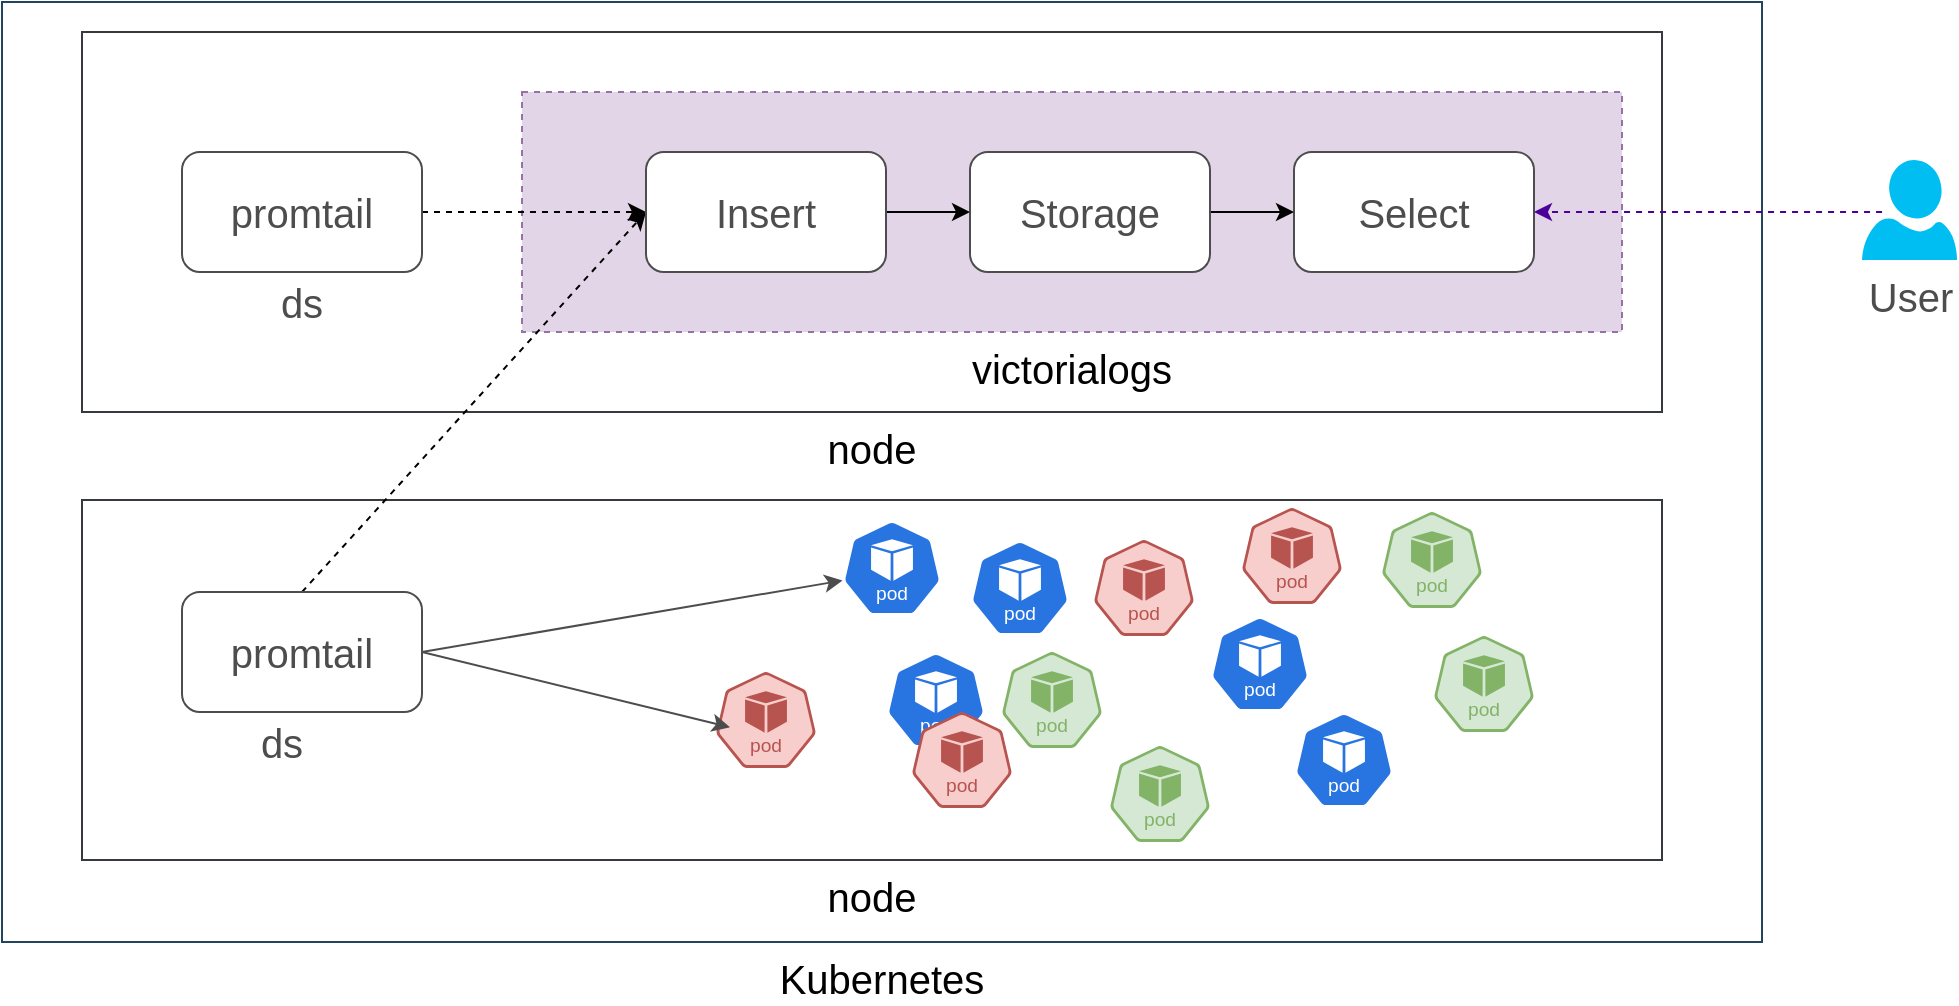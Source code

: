 <mxfile version="26.1.3">
  <diagram name="Page-1" id="2RwBSwlChWgLmfvyJ2yR">
    <mxGraphModel dx="1494" dy="607" grid="0" gridSize="10" guides="1" tooltips="1" connect="1" arrows="1" fold="1" page="1" pageScale="1" pageWidth="1100" pageHeight="850" math="0" shadow="0">
      <root>
        <mxCell id="0" />
        <mxCell id="1" parent="0" />
        <mxCell id="ehVqMPbxieoHPZxiJAn3-7" value="Kubernetes" style="rounded=0;whiteSpace=wrap;html=1;strokeColor=#23445d;fontSize=20;labelPosition=center;verticalLabelPosition=bottom;align=center;verticalAlign=top;fillColor=none;" vertex="1" parent="1">
          <mxGeometry x="70" y="5" width="880" height="470" as="geometry" />
        </mxCell>
        <mxCell id="ehVqMPbxieoHPZxiJAn3-6" value="node" style="rounded=0;whiteSpace=wrap;html=1;strokeColor=#36393d;fontSize=20;labelPosition=center;verticalLabelPosition=bottom;align=center;verticalAlign=top;fillColor=none;" vertex="1" parent="1">
          <mxGeometry x="110" y="20" width="790" height="190" as="geometry" />
        </mxCell>
        <mxCell id="ehVqMPbxieoHPZxiJAn3-5" value="victorialogs" style="rounded=0;whiteSpace=wrap;html=1;strokeColor=#9673a6;fontSize=20;labelPosition=center;verticalLabelPosition=bottom;align=center;verticalAlign=top;dashed=1;fillColor=#e1d5e7;" vertex="1" parent="1">
          <mxGeometry x="330" y="50" width="550" height="120" as="geometry" />
        </mxCell>
        <mxCell id="ehVqMPbxieoHPZxiJAn3-1" value="Select" style="rounded=1;whiteSpace=wrap;html=1;strokeColor=#4D4D4D;fontSize=20;fontColor=#4D4D4D;" vertex="1" parent="1">
          <mxGeometry x="716" y="80" width="120" height="60" as="geometry" />
        </mxCell>
        <mxCell id="ehVqMPbxieoHPZxiJAn3-3" style="rounded=0;orthogonalLoop=1;jettySize=auto;html=1;exitX=1;exitY=0.5;exitDx=0;exitDy=0;fontFamily=Helvetica;fontSize=20;fontColor=#4D4D4D;entryX=0;entryY=0.5;entryDx=0;entryDy=0;dashed=1;" edge="1" parent="1" source="ehVqMPbxieoHPZxiJAn3-2" target="ehVqMPbxieoHPZxiJAn3-11">
          <mxGeometry relative="1" as="geometry" />
        </mxCell>
        <mxCell id="ehVqMPbxieoHPZxiJAn3-2" value="promtail" style="rounded=1;whiteSpace=wrap;html=1;strokeColor=#4D4D4D;fontSize=20;fontColor=#4D4D4D;" vertex="1" parent="1">
          <mxGeometry x="160" y="80" width="120" height="60" as="geometry" />
        </mxCell>
        <mxCell id="ehVqMPbxieoHPZxiJAn3-13" style="edgeStyle=orthogonalEdgeStyle;rounded=0;orthogonalLoop=1;jettySize=auto;html=1;exitX=1;exitY=0.5;exitDx=0;exitDy=0;fontFamily=Helvetica;fontSize=20;fontColor=#4D4D4D;" edge="1" parent="1" source="ehVqMPbxieoHPZxiJAn3-4" target="ehVqMPbxieoHPZxiJAn3-1">
          <mxGeometry relative="1" as="geometry" />
        </mxCell>
        <mxCell id="ehVqMPbxieoHPZxiJAn3-4" value="Storage" style="rounded=1;whiteSpace=wrap;html=1;strokeColor=#4D4D4D;fontSize=20;fontColor=#4D4D4D;" vertex="1" parent="1">
          <mxGeometry x="554" y="80" width="120" height="60" as="geometry" />
        </mxCell>
        <mxCell id="ehVqMPbxieoHPZxiJAn3-8" value="node" style="rounded=0;whiteSpace=wrap;html=1;strokeColor=#36393d;fontSize=20;labelPosition=center;verticalLabelPosition=bottom;align=center;verticalAlign=top;fillColor=none;" vertex="1" parent="1">
          <mxGeometry x="110" y="254" width="790" height="180" as="geometry" />
        </mxCell>
        <mxCell id="ehVqMPbxieoHPZxiJAn3-10" style="rounded=0;orthogonalLoop=1;jettySize=auto;html=1;exitX=0.5;exitY=0;exitDx=0;exitDy=0;entryX=0;entryY=0.5;entryDx=0;entryDy=0;fontFamily=Helvetica;fontSize=20;fontColor=#4D4D4D;dashed=1;" edge="1" parent="1" source="ehVqMPbxieoHPZxiJAn3-9" target="ehVqMPbxieoHPZxiJAn3-11">
          <mxGeometry relative="1" as="geometry" />
        </mxCell>
        <mxCell id="ehVqMPbxieoHPZxiJAn3-9" value="promtail" style="rounded=1;whiteSpace=wrap;html=1;strokeColor=#4D4D4D;fontSize=20;fontColor=#4D4D4D;" vertex="1" parent="1">
          <mxGeometry x="160" y="300" width="120" height="60" as="geometry" />
        </mxCell>
        <mxCell id="ehVqMPbxieoHPZxiJAn3-12" style="edgeStyle=orthogonalEdgeStyle;rounded=0;orthogonalLoop=1;jettySize=auto;html=1;exitX=1;exitY=0.5;exitDx=0;exitDy=0;fontFamily=Helvetica;fontSize=20;fontColor=#4D4D4D;" edge="1" parent="1" source="ehVqMPbxieoHPZxiJAn3-11" target="ehVqMPbxieoHPZxiJAn3-4">
          <mxGeometry relative="1" as="geometry" />
        </mxCell>
        <mxCell id="ehVqMPbxieoHPZxiJAn3-11" value="Insert" style="rounded=1;whiteSpace=wrap;html=1;strokeColor=#4D4D4D;fontSize=20;fontColor=#4D4D4D;" vertex="1" parent="1">
          <mxGeometry x="392" y="80" width="120" height="60" as="geometry" />
        </mxCell>
        <mxCell id="ehVqMPbxieoHPZxiJAn3-14" value="" style="aspect=fixed;sketch=0;html=1;dashed=0;whitespace=wrap;verticalLabelPosition=bottom;verticalAlign=top;fillColor=#2875E2;strokeColor=#ffffff;points=[[0.005,0.63,0],[0.1,0.2,0],[0.9,0.2,0],[0.5,0,0],[0.995,0.63,0],[0.72,0.99,0],[0.5,1,0],[0.28,0.99,0]];shape=mxgraph.kubernetes.icon2;kubernetesLabel=1;prIcon=pod;rounded=0;align=center;fontFamily=Helvetica;fontSize=20;fontColor=#4D4D4D;" vertex="1" parent="1">
          <mxGeometry x="490" y="264" width="50" height="48" as="geometry" />
        </mxCell>
        <mxCell id="ehVqMPbxieoHPZxiJAn3-15" value="" style="aspect=fixed;sketch=0;html=1;dashed=0;whitespace=wrap;verticalLabelPosition=bottom;verticalAlign=top;fillColor=#f8cecc;strokeColor=#b85450;points=[[0.005,0.63,0],[0.1,0.2,0],[0.9,0.2,0],[0.5,0,0],[0.995,0.63,0],[0.72,0.99,0],[0.5,1,0],[0.28,0.99,0]];shape=mxgraph.kubernetes.icon2;kubernetesLabel=1;prIcon=pod;rounded=0;align=center;fontFamily=Helvetica;fontSize=20;" vertex="1" parent="1">
          <mxGeometry x="427" y="340" width="50" height="48" as="geometry" />
        </mxCell>
        <mxCell id="ehVqMPbxieoHPZxiJAn3-16" value="" style="aspect=fixed;sketch=0;html=1;dashed=0;whitespace=wrap;verticalLabelPosition=bottom;verticalAlign=top;fillColor=#d5e8d4;strokeColor=#82b366;points=[[0.005,0.63,0],[0.1,0.2,0],[0.9,0.2,0],[0.5,0,0],[0.995,0.63,0],[0.72,0.99,0],[0.5,1,0],[0.28,0.99,0]];shape=mxgraph.kubernetes.icon2;kubernetesLabel=1;prIcon=pod;rounded=0;align=center;fontFamily=Helvetica;fontSize=20;" vertex="1" parent="1">
          <mxGeometry x="570" y="330" width="50" height="48" as="geometry" />
        </mxCell>
        <mxCell id="ehVqMPbxieoHPZxiJAn3-17" style="rounded=0;orthogonalLoop=1;jettySize=auto;html=1;exitX=1;exitY=0.5;exitDx=0;exitDy=0;entryX=0.005;entryY=0.63;entryDx=0;entryDy=0;entryPerimeter=0;fontFamily=Helvetica;fontSize=20;fontColor=#4D4D4D;strokeColor=#4D4D4D;" edge="1" parent="1" source="ehVqMPbxieoHPZxiJAn3-9" target="ehVqMPbxieoHPZxiJAn3-14">
          <mxGeometry relative="1" as="geometry" />
        </mxCell>
        <mxCell id="ehVqMPbxieoHPZxiJAn3-18" value="" style="aspect=fixed;sketch=0;html=1;dashed=0;whitespace=wrap;verticalLabelPosition=bottom;verticalAlign=top;fillColor=#2875E2;strokeColor=#ffffff;points=[[0.005,0.63,0],[0.1,0.2,0],[0.9,0.2,0],[0.5,0,0],[0.995,0.63,0],[0.72,0.99,0],[0.5,1,0],[0.28,0.99,0]];shape=mxgraph.kubernetes.icon2;kubernetesLabel=1;prIcon=pod;rounded=0;align=center;fontFamily=Helvetica;fontSize=20;fontColor=#4D4D4D;" vertex="1" parent="1">
          <mxGeometry x="674" y="312" width="50" height="48" as="geometry" />
        </mxCell>
        <mxCell id="ehVqMPbxieoHPZxiJAn3-19" value="" style="aspect=fixed;sketch=0;html=1;dashed=0;whitespace=wrap;verticalLabelPosition=bottom;verticalAlign=top;fillColor=#2875E2;strokeColor=#ffffff;points=[[0.005,0.63,0],[0.1,0.2,0],[0.9,0.2,0],[0.5,0,0],[0.995,0.63,0],[0.72,0.99,0],[0.5,1,0],[0.28,0.99,0]];shape=mxgraph.kubernetes.icon2;kubernetesLabel=1;prIcon=pod;rounded=0;align=center;fontFamily=Helvetica;fontSize=20;fontColor=#4D4D4D;" vertex="1" parent="1">
          <mxGeometry x="512" y="330" width="50" height="48" as="geometry" />
        </mxCell>
        <mxCell id="ehVqMPbxieoHPZxiJAn3-20" value="" style="aspect=fixed;sketch=0;html=1;dashed=0;whitespace=wrap;verticalLabelPosition=bottom;verticalAlign=top;fillColor=#2875E2;strokeColor=#ffffff;points=[[0.005,0.63,0],[0.1,0.2,0],[0.9,0.2,0],[0.5,0,0],[0.995,0.63,0],[0.72,0.99,0],[0.5,1,0],[0.28,0.99,0]];shape=mxgraph.kubernetes.icon2;kubernetesLabel=1;prIcon=pod;rounded=0;align=center;fontFamily=Helvetica;fontSize=20;fontColor=#4D4D4D;" vertex="1" parent="1">
          <mxGeometry x="716" y="360" width="50" height="48" as="geometry" />
        </mxCell>
        <mxCell id="ehVqMPbxieoHPZxiJAn3-21" value="" style="aspect=fixed;sketch=0;html=1;dashed=0;whitespace=wrap;verticalLabelPosition=bottom;verticalAlign=top;fillColor=#2875E2;strokeColor=#ffffff;points=[[0.005,0.63,0],[0.1,0.2,0],[0.9,0.2,0],[0.5,0,0],[0.995,0.63,0],[0.72,0.99,0],[0.5,1,0],[0.28,0.99,0]];shape=mxgraph.kubernetes.icon2;kubernetesLabel=1;prIcon=pod;rounded=0;align=center;fontFamily=Helvetica;fontSize=20;fontColor=#4D4D4D;" vertex="1" parent="1">
          <mxGeometry x="554" y="274" width="50" height="48" as="geometry" />
        </mxCell>
        <mxCell id="ehVqMPbxieoHPZxiJAn3-22" value="" style="aspect=fixed;sketch=0;html=1;dashed=0;whitespace=wrap;verticalLabelPosition=bottom;verticalAlign=top;fillColor=#f8cecc;strokeColor=#b85450;points=[[0.005,0.63,0],[0.1,0.2,0],[0.9,0.2,0],[0.5,0,0],[0.995,0.63,0],[0.72,0.99,0],[0.5,1,0],[0.28,0.99,0]];shape=mxgraph.kubernetes.icon2;kubernetesLabel=1;prIcon=pod;rounded=0;align=center;fontFamily=Helvetica;fontSize=20;" vertex="1" parent="1">
          <mxGeometry x="616" y="274" width="50" height="48" as="geometry" />
        </mxCell>
        <mxCell id="ehVqMPbxieoHPZxiJAn3-23" value="" style="aspect=fixed;sketch=0;html=1;dashed=0;whitespace=wrap;verticalLabelPosition=bottom;verticalAlign=top;fillColor=#f8cecc;strokeColor=#b85450;points=[[0.005,0.63,0],[0.1,0.2,0],[0.9,0.2,0],[0.5,0,0],[0.995,0.63,0],[0.72,0.99,0],[0.5,1,0],[0.28,0.99,0]];shape=mxgraph.kubernetes.icon2;kubernetesLabel=1;prIcon=pod;rounded=0;align=center;fontFamily=Helvetica;fontSize=20;" vertex="1" parent="1">
          <mxGeometry x="525" y="360" width="50" height="48" as="geometry" />
        </mxCell>
        <mxCell id="ehVqMPbxieoHPZxiJAn3-24" value="" style="aspect=fixed;sketch=0;html=1;dashed=0;whitespace=wrap;verticalLabelPosition=bottom;verticalAlign=top;fillColor=#f8cecc;strokeColor=#b85450;points=[[0.005,0.63,0],[0.1,0.2,0],[0.9,0.2,0],[0.5,0,0],[0.995,0.63,0],[0.72,0.99,0],[0.5,1,0],[0.28,0.99,0]];shape=mxgraph.kubernetes.icon2;kubernetesLabel=1;prIcon=pod;rounded=0;align=center;fontFamily=Helvetica;fontSize=20;" vertex="1" parent="1">
          <mxGeometry x="690" y="258" width="50" height="48" as="geometry" />
        </mxCell>
        <mxCell id="ehVqMPbxieoHPZxiJAn3-25" value="" style="aspect=fixed;sketch=0;html=1;dashed=0;whitespace=wrap;verticalLabelPosition=bottom;verticalAlign=top;fillColor=#d5e8d4;strokeColor=#82b366;points=[[0.005,0.63,0],[0.1,0.2,0],[0.9,0.2,0],[0.5,0,0],[0.995,0.63,0],[0.72,0.99,0],[0.5,1,0],[0.28,0.99,0]];shape=mxgraph.kubernetes.icon2;kubernetesLabel=1;prIcon=pod;rounded=0;align=center;fontFamily=Helvetica;fontSize=20;" vertex="1" parent="1">
          <mxGeometry x="624" y="377" width="50" height="48" as="geometry" />
        </mxCell>
        <mxCell id="ehVqMPbxieoHPZxiJAn3-26" value="" style="aspect=fixed;sketch=0;html=1;dashed=0;whitespace=wrap;verticalLabelPosition=bottom;verticalAlign=top;fillColor=#d5e8d4;strokeColor=#82b366;points=[[0.005,0.63,0],[0.1,0.2,0],[0.9,0.2,0],[0.5,0,0],[0.995,0.63,0],[0.72,0.99,0],[0.5,1,0],[0.28,0.99,0]];shape=mxgraph.kubernetes.icon2;kubernetesLabel=1;prIcon=pod;rounded=0;align=center;fontFamily=Helvetica;fontSize=20;" vertex="1" parent="1">
          <mxGeometry x="786" y="322" width="50" height="48" as="geometry" />
        </mxCell>
        <mxCell id="ehVqMPbxieoHPZxiJAn3-27" value="" style="aspect=fixed;sketch=0;html=1;dashed=0;whitespace=wrap;verticalLabelPosition=bottom;verticalAlign=top;fillColor=#d5e8d4;strokeColor=#82b366;points=[[0.005,0.63,0],[0.1,0.2,0],[0.9,0.2,0],[0.5,0,0],[0.995,0.63,0],[0.72,0.99,0],[0.5,1,0],[0.28,0.99,0]];shape=mxgraph.kubernetes.icon2;kubernetesLabel=1;prIcon=pod;rounded=0;align=center;fontFamily=Helvetica;fontSize=20;" vertex="1" parent="1">
          <mxGeometry x="760" y="260" width="50" height="48" as="geometry" />
        </mxCell>
        <mxCell id="ehVqMPbxieoHPZxiJAn3-28" style="rounded=0;orthogonalLoop=1;jettySize=auto;html=1;exitX=1;exitY=0.5;exitDx=0;exitDy=0;entryX=0.14;entryY=0.575;entryDx=0;entryDy=0;entryPerimeter=0;fontFamily=Helvetica;fontSize=20;fontColor=#4D4D4D;strokeColor=#4D4D4D;align=center;verticalAlign=middle;labelBackgroundColor=default;endArrow=classic;" edge="1" parent="1" source="ehVqMPbxieoHPZxiJAn3-9" target="ehVqMPbxieoHPZxiJAn3-15">
          <mxGeometry relative="1" as="geometry" />
        </mxCell>
        <mxCell id="ehVqMPbxieoHPZxiJAn3-29" value="ds" style="text;html=1;align=center;verticalAlign=middle;whiteSpace=wrap;rounded=0;fontFamily=Helvetica;fontSize=20;fontColor=#4D4D4D;" vertex="1" parent="1">
          <mxGeometry x="180" y="360" width="60" height="30" as="geometry" />
        </mxCell>
        <mxCell id="ehVqMPbxieoHPZxiJAn3-30" value="ds" style="text;html=1;align=center;verticalAlign=middle;whiteSpace=wrap;rounded=0;fontFamily=Helvetica;fontSize=20;fontColor=#4D4D4D;" vertex="1" parent="1">
          <mxGeometry x="190" y="140" width="60" height="30" as="geometry" />
        </mxCell>
        <mxCell id="ehVqMPbxieoHPZxiJAn3-31" value="User" style="verticalLabelPosition=bottom;html=1;verticalAlign=top;align=center;strokeColor=none;fillColor=#00BEF2;shape=mxgraph.azure.user;rounded=0;fontFamily=Helvetica;fontSize=20;fontColor=#4D4D4D;" vertex="1" parent="1">
          <mxGeometry x="1000" y="84" width="47.5" height="50" as="geometry" />
        </mxCell>
        <mxCell id="ehVqMPbxieoHPZxiJAn3-32" style="rounded=0;orthogonalLoop=1;jettySize=auto;html=1;exitX=0.211;exitY=0.52;exitDx=0;exitDy=0;entryX=1;entryY=0.5;entryDx=0;entryDy=0;fontFamily=Helvetica;fontSize=20;fontColor=#4D4D4D;exitPerimeter=0;strokeColor=#4C0099;dashed=1;" edge="1" parent="1" source="ehVqMPbxieoHPZxiJAn3-31" target="ehVqMPbxieoHPZxiJAn3-1">
          <mxGeometry relative="1" as="geometry" />
        </mxCell>
      </root>
    </mxGraphModel>
  </diagram>
</mxfile>

